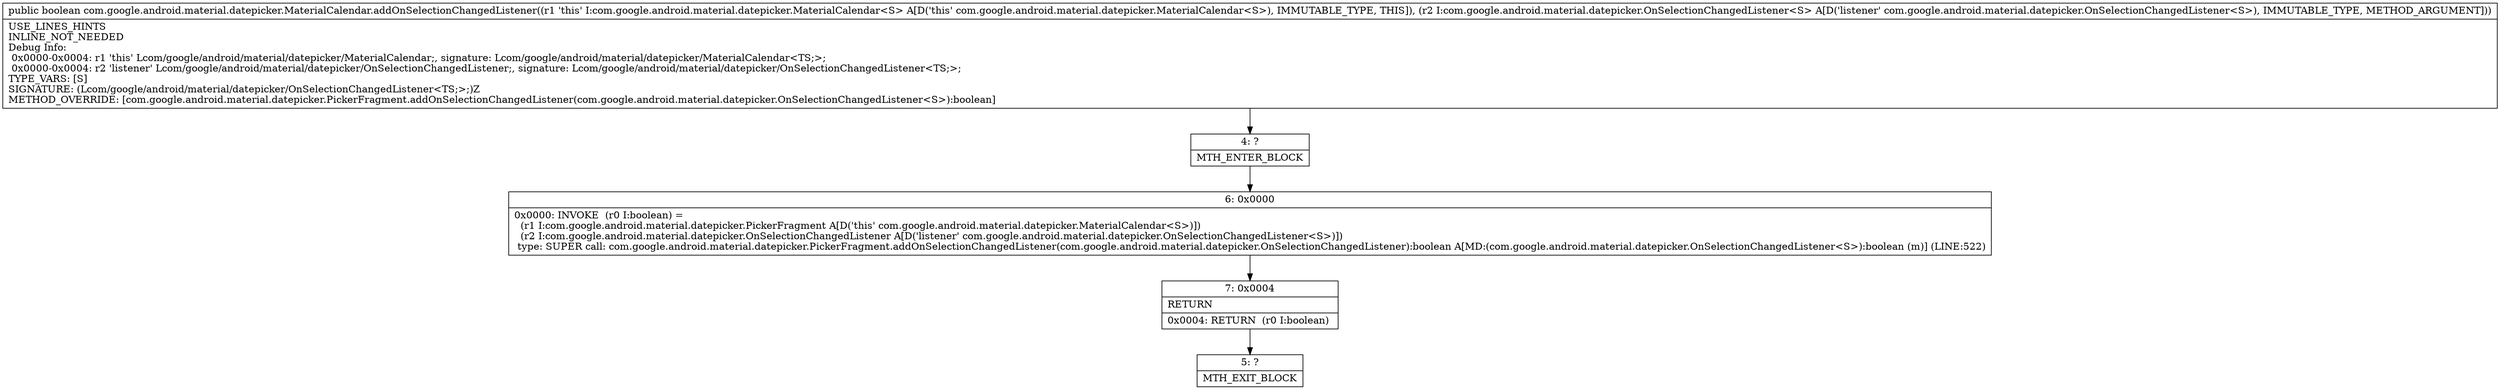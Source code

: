 digraph "CFG forcom.google.android.material.datepicker.MaterialCalendar.addOnSelectionChangedListener(Lcom\/google\/android\/material\/datepicker\/OnSelectionChangedListener;)Z" {
Node_4 [shape=record,label="{4\:\ ?|MTH_ENTER_BLOCK\l}"];
Node_6 [shape=record,label="{6\:\ 0x0000|0x0000: INVOKE  (r0 I:boolean) = \l  (r1 I:com.google.android.material.datepicker.PickerFragment A[D('this' com.google.android.material.datepicker.MaterialCalendar\<S\>)])\l  (r2 I:com.google.android.material.datepicker.OnSelectionChangedListener A[D('listener' com.google.android.material.datepicker.OnSelectionChangedListener\<S\>)])\l type: SUPER call: com.google.android.material.datepicker.PickerFragment.addOnSelectionChangedListener(com.google.android.material.datepicker.OnSelectionChangedListener):boolean A[MD:(com.google.android.material.datepicker.OnSelectionChangedListener\<S\>):boolean (m)] (LINE:522)\l}"];
Node_7 [shape=record,label="{7\:\ 0x0004|RETURN\l|0x0004: RETURN  (r0 I:boolean) \l}"];
Node_5 [shape=record,label="{5\:\ ?|MTH_EXIT_BLOCK\l}"];
MethodNode[shape=record,label="{public boolean com.google.android.material.datepicker.MaterialCalendar.addOnSelectionChangedListener((r1 'this' I:com.google.android.material.datepicker.MaterialCalendar\<S\> A[D('this' com.google.android.material.datepicker.MaterialCalendar\<S\>), IMMUTABLE_TYPE, THIS]), (r2 I:com.google.android.material.datepicker.OnSelectionChangedListener\<S\> A[D('listener' com.google.android.material.datepicker.OnSelectionChangedListener\<S\>), IMMUTABLE_TYPE, METHOD_ARGUMENT]))  | USE_LINES_HINTS\lINLINE_NOT_NEEDED\lDebug Info:\l  0x0000\-0x0004: r1 'this' Lcom\/google\/android\/material\/datepicker\/MaterialCalendar;, signature: Lcom\/google\/android\/material\/datepicker\/MaterialCalendar\<TS;\>;\l  0x0000\-0x0004: r2 'listener' Lcom\/google\/android\/material\/datepicker\/OnSelectionChangedListener;, signature: Lcom\/google\/android\/material\/datepicker\/OnSelectionChangedListener\<TS;\>;\lTYPE_VARS: [S]\lSIGNATURE: (Lcom\/google\/android\/material\/datepicker\/OnSelectionChangedListener\<TS;\>;)Z\lMETHOD_OVERRIDE: [com.google.android.material.datepicker.PickerFragment.addOnSelectionChangedListener(com.google.android.material.datepicker.OnSelectionChangedListener\<S\>):boolean]\l}"];
MethodNode -> Node_4;Node_4 -> Node_6;
Node_6 -> Node_7;
Node_7 -> Node_5;
}

